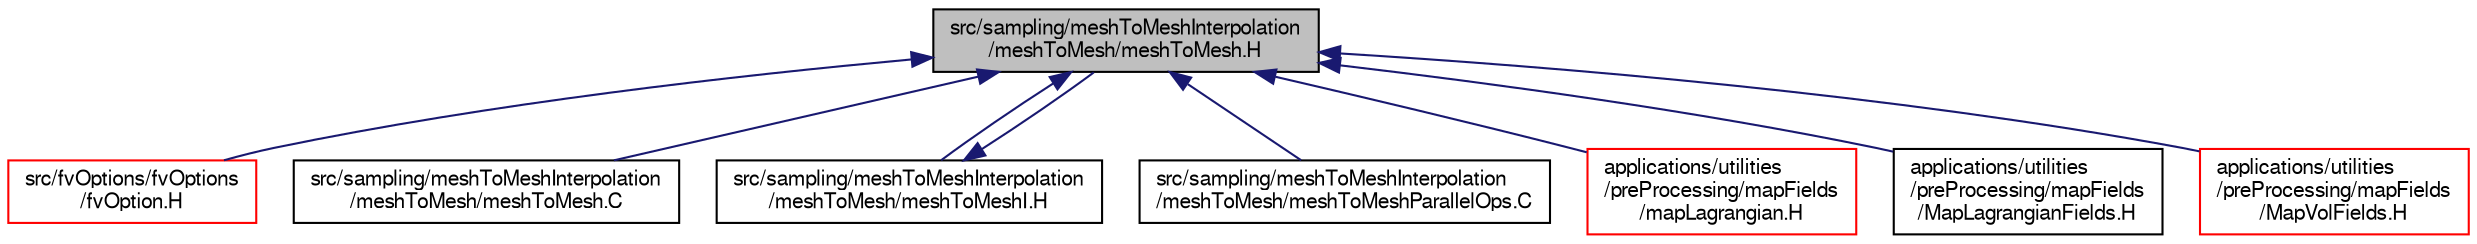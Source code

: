 digraph "src/sampling/meshToMeshInterpolation/meshToMesh/meshToMesh.H"
{
  bgcolor="transparent";
  edge [fontname="FreeSans",fontsize="10",labelfontname="FreeSans",labelfontsize="10"];
  node [fontname="FreeSans",fontsize="10",shape=record];
  Node251 [label="src/sampling/meshToMeshInterpolation\l/meshToMesh/meshToMesh.H",height=0.2,width=0.4,color="black", fillcolor="grey75", style="filled", fontcolor="black"];
  Node251 -> Node252 [dir="back",color="midnightblue",fontsize="10",style="solid",fontname="FreeSans"];
  Node252 [label="src/fvOptions/fvOptions\l/fvOption.H",height=0.2,width=0.4,color="red",URL="$a04613.html"];
  Node251 -> Node321 [dir="back",color="midnightblue",fontsize="10",style="solid",fontname="FreeSans"];
  Node321 [label="src/sampling/meshToMeshInterpolation\l/meshToMesh/meshToMesh.C",height=0.2,width=0.4,color="black",URL="$a14552.html"];
  Node251 -> Node322 [dir="back",color="midnightblue",fontsize="10",style="solid",fontname="FreeSans"];
  Node322 [label="src/sampling/meshToMeshInterpolation\l/meshToMesh/meshToMeshI.H",height=0.2,width=0.4,color="black",URL="$a14558.html"];
  Node322 -> Node251 [dir="back",color="midnightblue",fontsize="10",style="solid",fontname="FreeSans"];
  Node251 -> Node323 [dir="back",color="midnightblue",fontsize="10",style="solid",fontname="FreeSans"];
  Node323 [label="src/sampling/meshToMeshInterpolation\l/meshToMesh/meshToMeshParallelOps.C",height=0.2,width=0.4,color="black",URL="$a14561.html"];
  Node251 -> Node324 [dir="back",color="midnightblue",fontsize="10",style="solid",fontname="FreeSans"];
  Node324 [label="applications/utilities\l/preProcessing/mapFields\l/mapLagrangian.H",height=0.2,width=0.4,color="red",URL="$a19499.html",tooltip="Maps lagrangian positions and fields. "];
  Node251 -> Node326 [dir="back",color="midnightblue",fontsize="10",style="solid",fontname="FreeSans"];
  Node326 [label="applications/utilities\l/preProcessing/mapFields\l/MapLagrangianFields.H",height=0.2,width=0.4,color="black",URL="$a19502.html",tooltip="Gets the indices of (source)particles that have been appended to the target cloud and maps the lagran..."];
  Node251 -> Node327 [dir="back",color="midnightblue",fontsize="10",style="solid",fontname="FreeSans"];
  Node327 [label="applications/utilities\l/preProcessing/mapFields\l/MapVolFields.H",height=0.2,width=0.4,color="red",URL="$a19508.html"];
}
